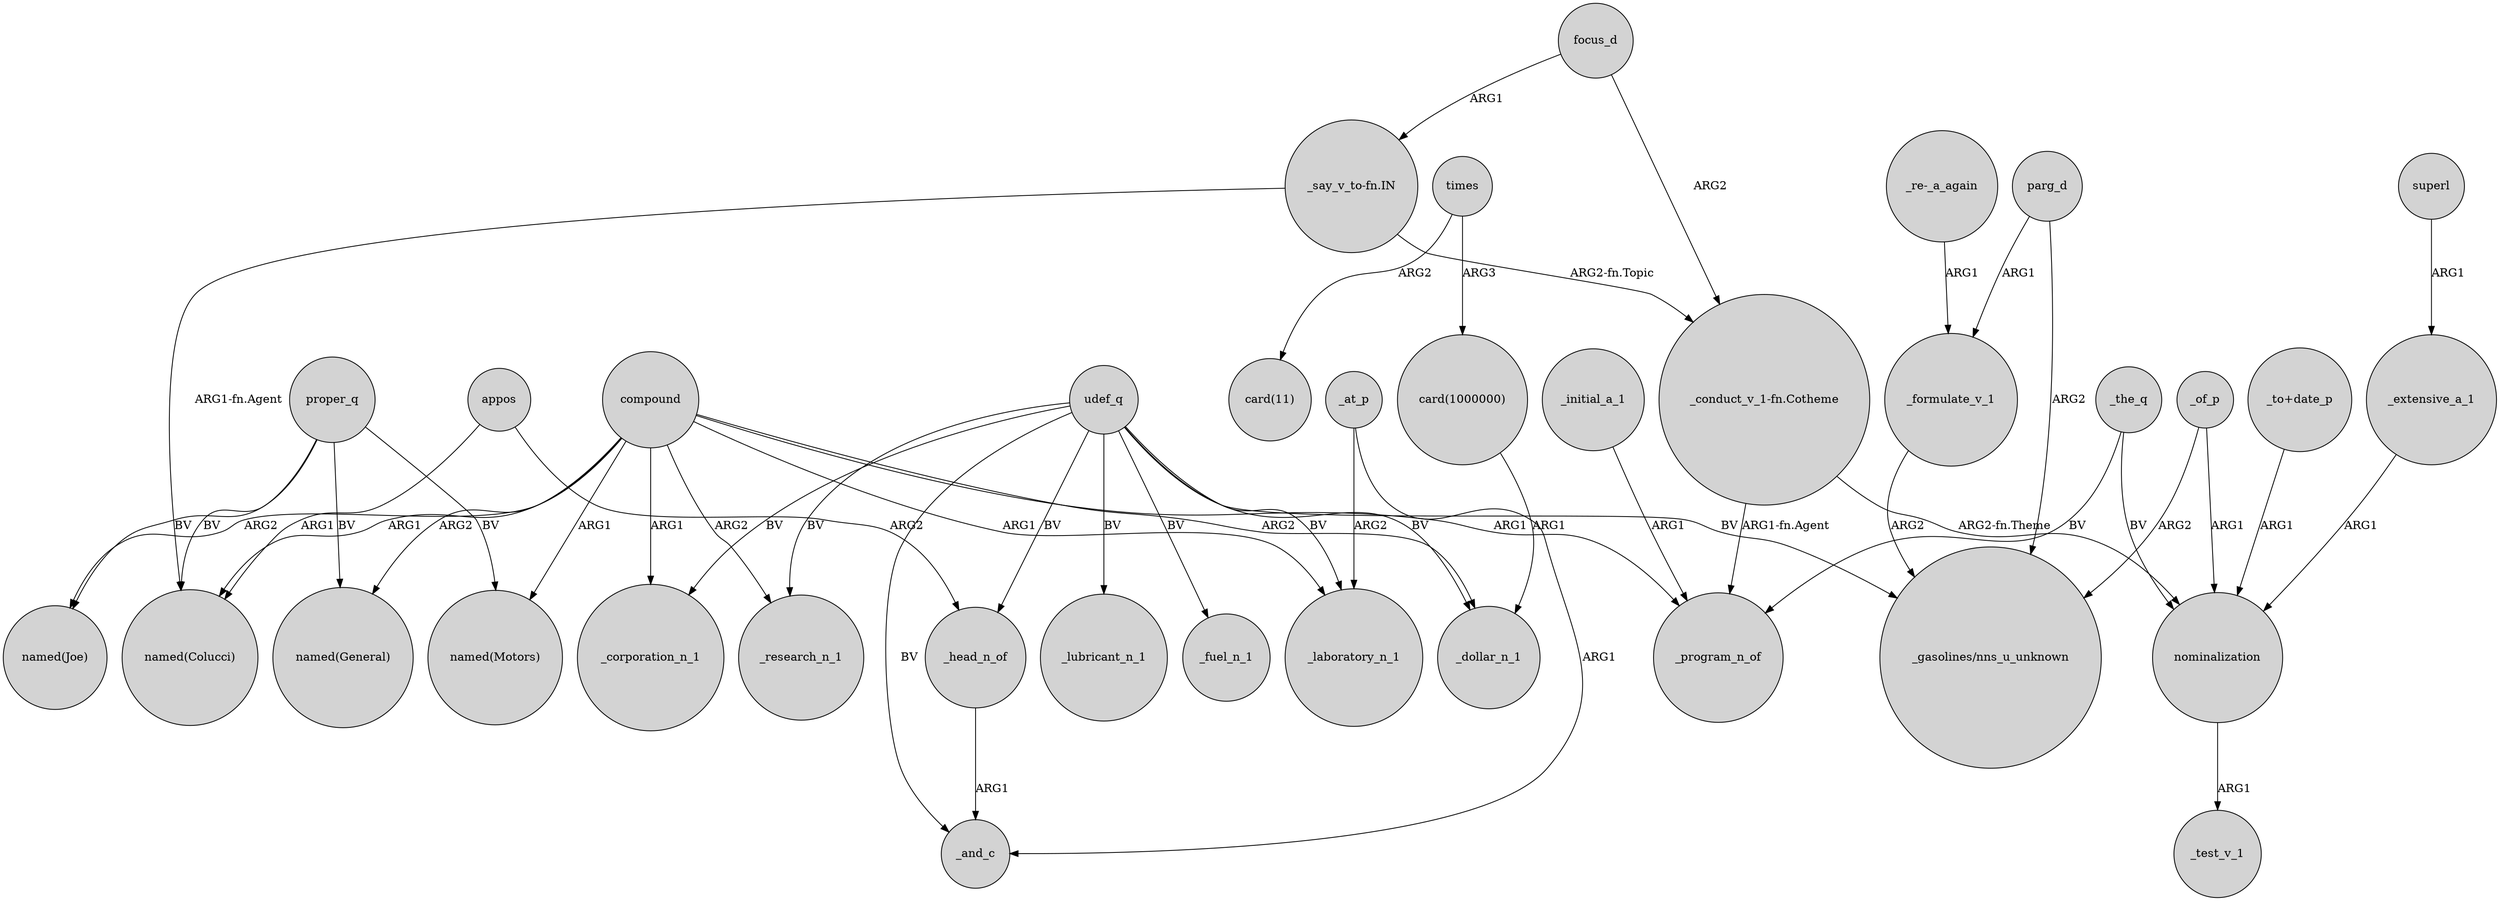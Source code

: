 digraph {
	node [shape=circle style=filled]
	"card(1000000)" -> _dollar_n_1 [label=ARG1]
	compound -> "named(Joe)" [label=ARG2]
	proper_q -> "named(Motors)" [label=BV]
	udef_q -> _lubricant_n_1 [label=BV]
	_formulate_v_1 -> "_gasolines/nns_u_unknown" [label=ARG2]
	udef_q -> _laboratory_n_1 [label=BV]
	udef_q -> _research_n_1 [label=BV]
	proper_q -> "named(General)" [label=BV]
	nominalization -> _test_v_1 [label=ARG1]
	appos -> _head_n_of [label=ARG2]
	"_conduct_v_1-fn.Cotheme" -> nominalization [label="ARG2-fn.Theme"]
	parg_d -> "_gasolines/nns_u_unknown" [label=ARG2]
	compound -> "named(General)" [label=ARG2]
	_head_n_of -> _and_c [label=ARG1]
	_of_p -> nominalization [label=ARG1]
	_at_p -> _and_c [label=ARG1]
	proper_q -> "named(Colucci)" [label=BV]
	focus_d -> "_say_v_to-fn.IN" [label=ARG1]
	parg_d -> _formulate_v_1 [label=ARG1]
	udef_q -> _corporation_n_1 [label=BV]
	_extensive_a_1 -> nominalization [label=ARG1]
	udef_q -> "_gasolines/nns_u_unknown" [label=BV]
	proper_q -> "named(Joe)" [label=BV]
	compound -> _corporation_n_1 [label=ARG1]
	compound -> "named(Motors)" [label=ARG1]
	times -> "card(1000000)" [label=ARG3]
	appos -> "named(Colucci)" [label=ARG1]
	compound -> _laboratory_n_1 [label=ARG1]
	udef_q -> _head_n_of [label=BV]
	_the_q -> _program_n_of [label=BV]
	"_to+date_p" -> nominalization [label=ARG1]
	_initial_a_1 -> _program_n_of [label=ARG1]
	"_conduct_v_1-fn.Cotheme" -> _program_n_of [label="ARG1-fn.Agent"]
	compound -> "named(Colucci)" [label=ARG1]
	_of_p -> "_gasolines/nns_u_unknown" [label=ARG2]
	compound -> _program_n_of [label=ARG1]
	"_say_v_to-fn.IN" -> "_conduct_v_1-fn.Cotheme" [label="ARG2-fn.Topic"]
	udef_q -> _fuel_n_1 [label=BV]
	"_re-_a_again" -> _formulate_v_1 [label=ARG1]
	_at_p -> _laboratory_n_1 [label=ARG2]
	compound -> _dollar_n_1 [label=ARG2]
	compound -> _research_n_1 [label=ARG2]
	udef_q -> _and_c [label=BV]
	"_say_v_to-fn.IN" -> "named(Colucci)" [label="ARG1-fn.Agent"]
	superl -> _extensive_a_1 [label=ARG1]
	udef_q -> _dollar_n_1 [label=BV]
	_the_q -> nominalization [label=BV]
	focus_d -> "_conduct_v_1-fn.Cotheme" [label=ARG2]
	times -> "card(11)" [label=ARG2]
}
